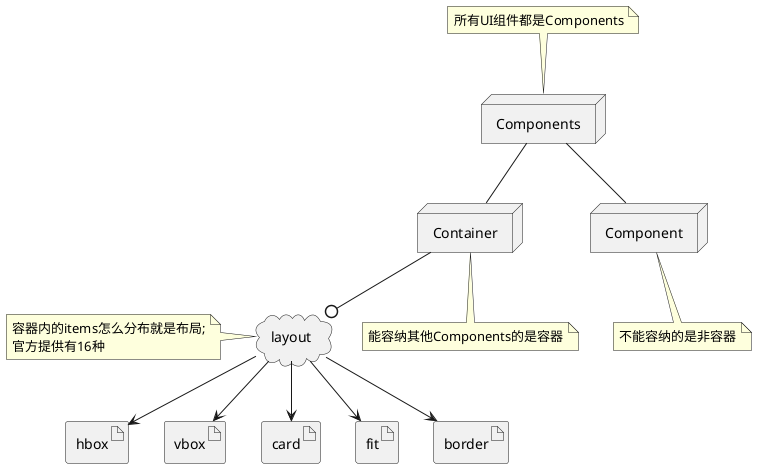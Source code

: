 @startuml
node Components
node Container
node Component
cloud layout

artifact hbox
artifact vbox
artifact card
artifact fit
artifact border


Components -- Container
Components -- Component

Container --0 layout
layout --> hbox
layout --> vbox
layout --> card
layout --> fit
layout --> border

note top of Components: 所有UI组件都是Components
note bottom of Container: 能容纳其他Components的是容器
note bottom of Component: 不能容纳的是非容器
note left of layout: 容器内的items怎么分布就是布局;\n官方提供有16种




@enduml